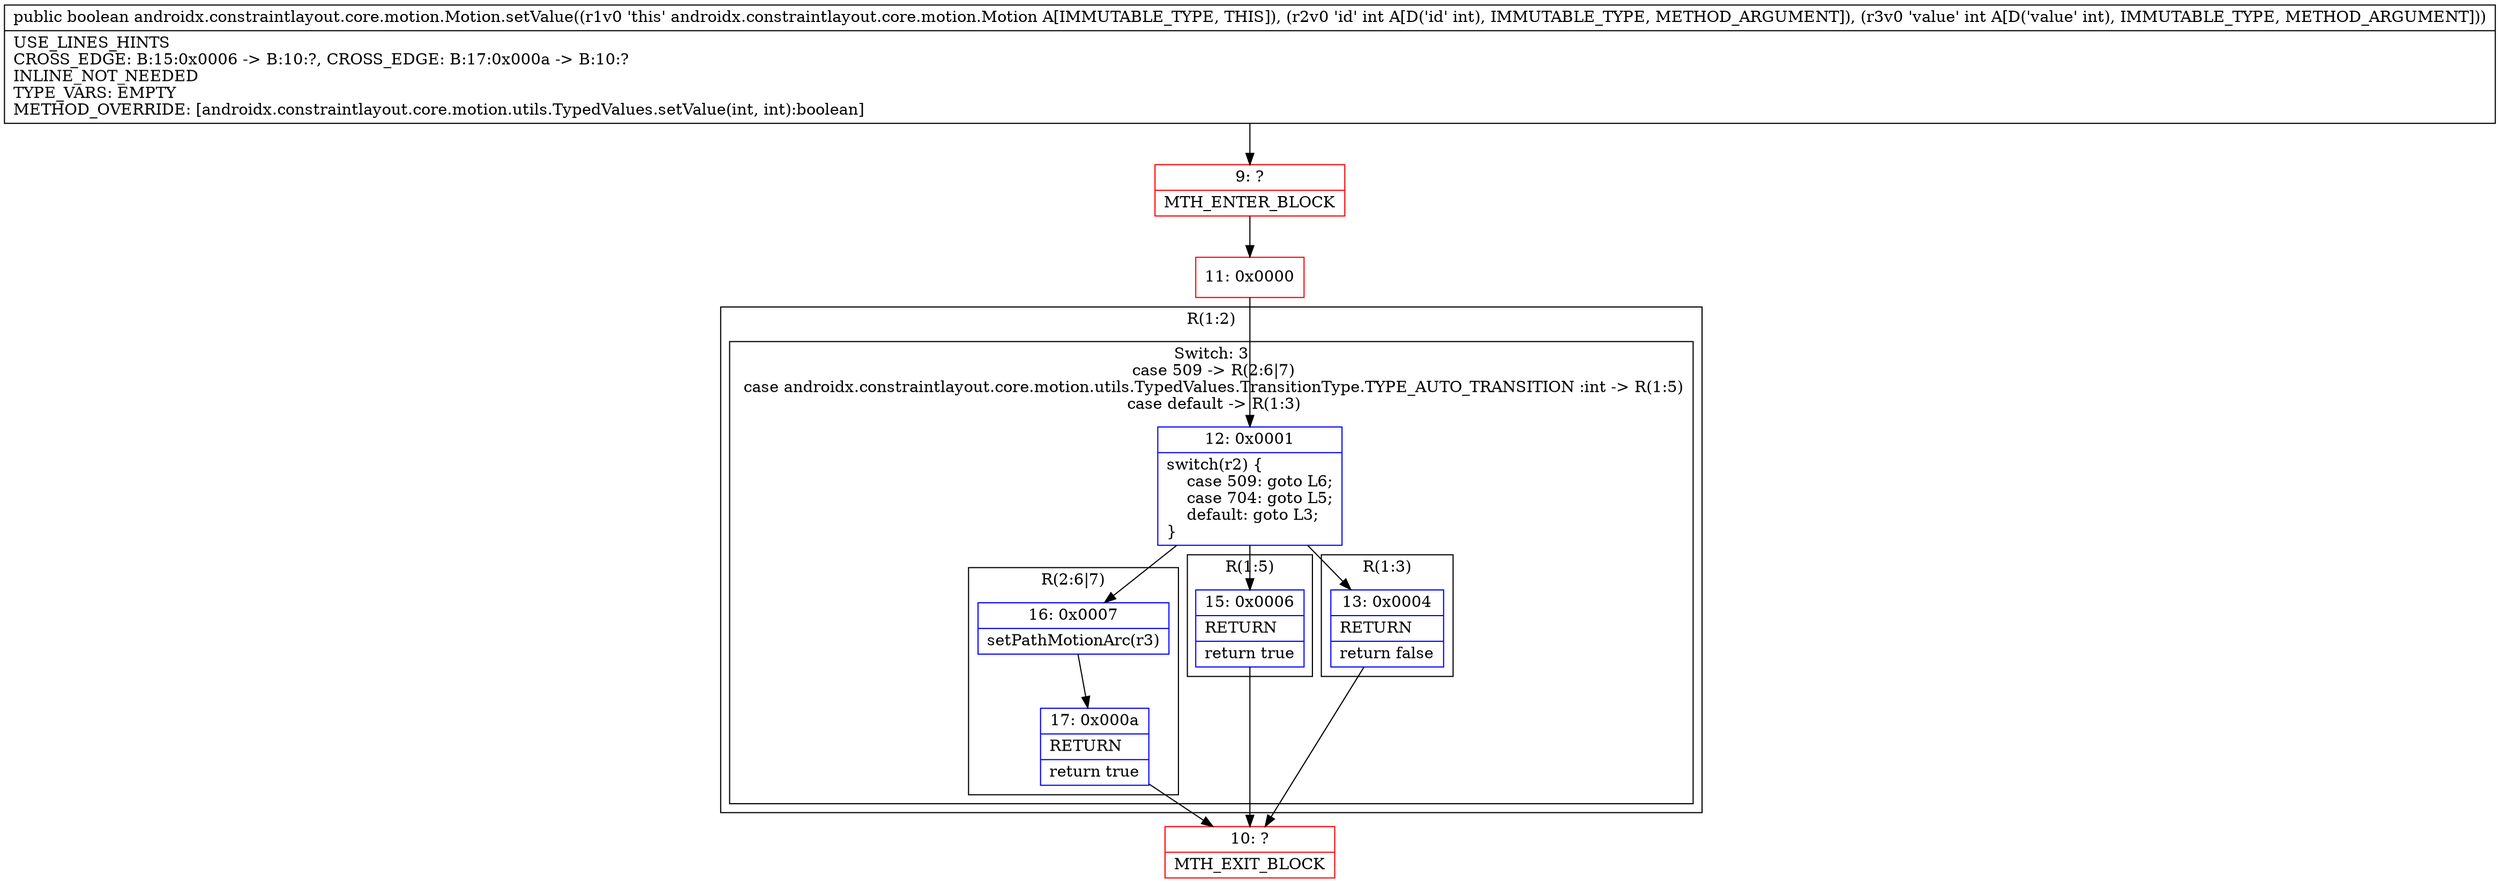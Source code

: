 digraph "CFG forandroidx.constraintlayout.core.motion.Motion.setValue(II)Z" {
subgraph cluster_Region_1859404425 {
label = "R(1:2)";
node [shape=record,color=blue];
subgraph cluster_SwitchRegion_605520576 {
label = "Switch: 3
 case 509 -> R(2:6|7)
 case androidx.constraintlayout.core.motion.utils.TypedValues.TransitionType.TYPE_AUTO_TRANSITION :int -> R(1:5)
 case default -> R(1:3)";
node [shape=record,color=blue];
Node_12 [shape=record,label="{12\:\ 0x0001|switch(r2) \{\l    case 509: goto L6;\l    case 704: goto L5;\l    default: goto L3;\l\}\l}"];
subgraph cluster_Region_1924761233 {
label = "R(2:6|7)";
node [shape=record,color=blue];
Node_16 [shape=record,label="{16\:\ 0x0007|setPathMotionArc(r3)\l}"];
Node_17 [shape=record,label="{17\:\ 0x000a|RETURN\l|return true\l}"];
}
subgraph cluster_Region_1675027210 {
label = "R(1:5)";
node [shape=record,color=blue];
Node_15 [shape=record,label="{15\:\ 0x0006|RETURN\l|return true\l}"];
}
subgraph cluster_Region_794441203 {
label = "R(1:3)";
node [shape=record,color=blue];
Node_13 [shape=record,label="{13\:\ 0x0004|RETURN\l|return false\l}"];
}
}
}
Node_9 [shape=record,color=red,label="{9\:\ ?|MTH_ENTER_BLOCK\l}"];
Node_11 [shape=record,color=red,label="{11\:\ 0x0000}"];
Node_10 [shape=record,color=red,label="{10\:\ ?|MTH_EXIT_BLOCK\l}"];
MethodNode[shape=record,label="{public boolean androidx.constraintlayout.core.motion.Motion.setValue((r1v0 'this' androidx.constraintlayout.core.motion.Motion A[IMMUTABLE_TYPE, THIS]), (r2v0 'id' int A[D('id' int), IMMUTABLE_TYPE, METHOD_ARGUMENT]), (r3v0 'value' int A[D('value' int), IMMUTABLE_TYPE, METHOD_ARGUMENT]))  | USE_LINES_HINTS\lCROSS_EDGE: B:15:0x0006 \-\> B:10:?, CROSS_EDGE: B:17:0x000a \-\> B:10:?\lINLINE_NOT_NEEDED\lTYPE_VARS: EMPTY\lMETHOD_OVERRIDE: [androidx.constraintlayout.core.motion.utils.TypedValues.setValue(int, int):boolean]\l}"];
MethodNode -> Node_9;Node_12 -> Node_13;
Node_12 -> Node_15;
Node_12 -> Node_16;
Node_16 -> Node_17;
Node_17 -> Node_10;
Node_15 -> Node_10;
Node_13 -> Node_10;
Node_9 -> Node_11;
Node_11 -> Node_12;
}

